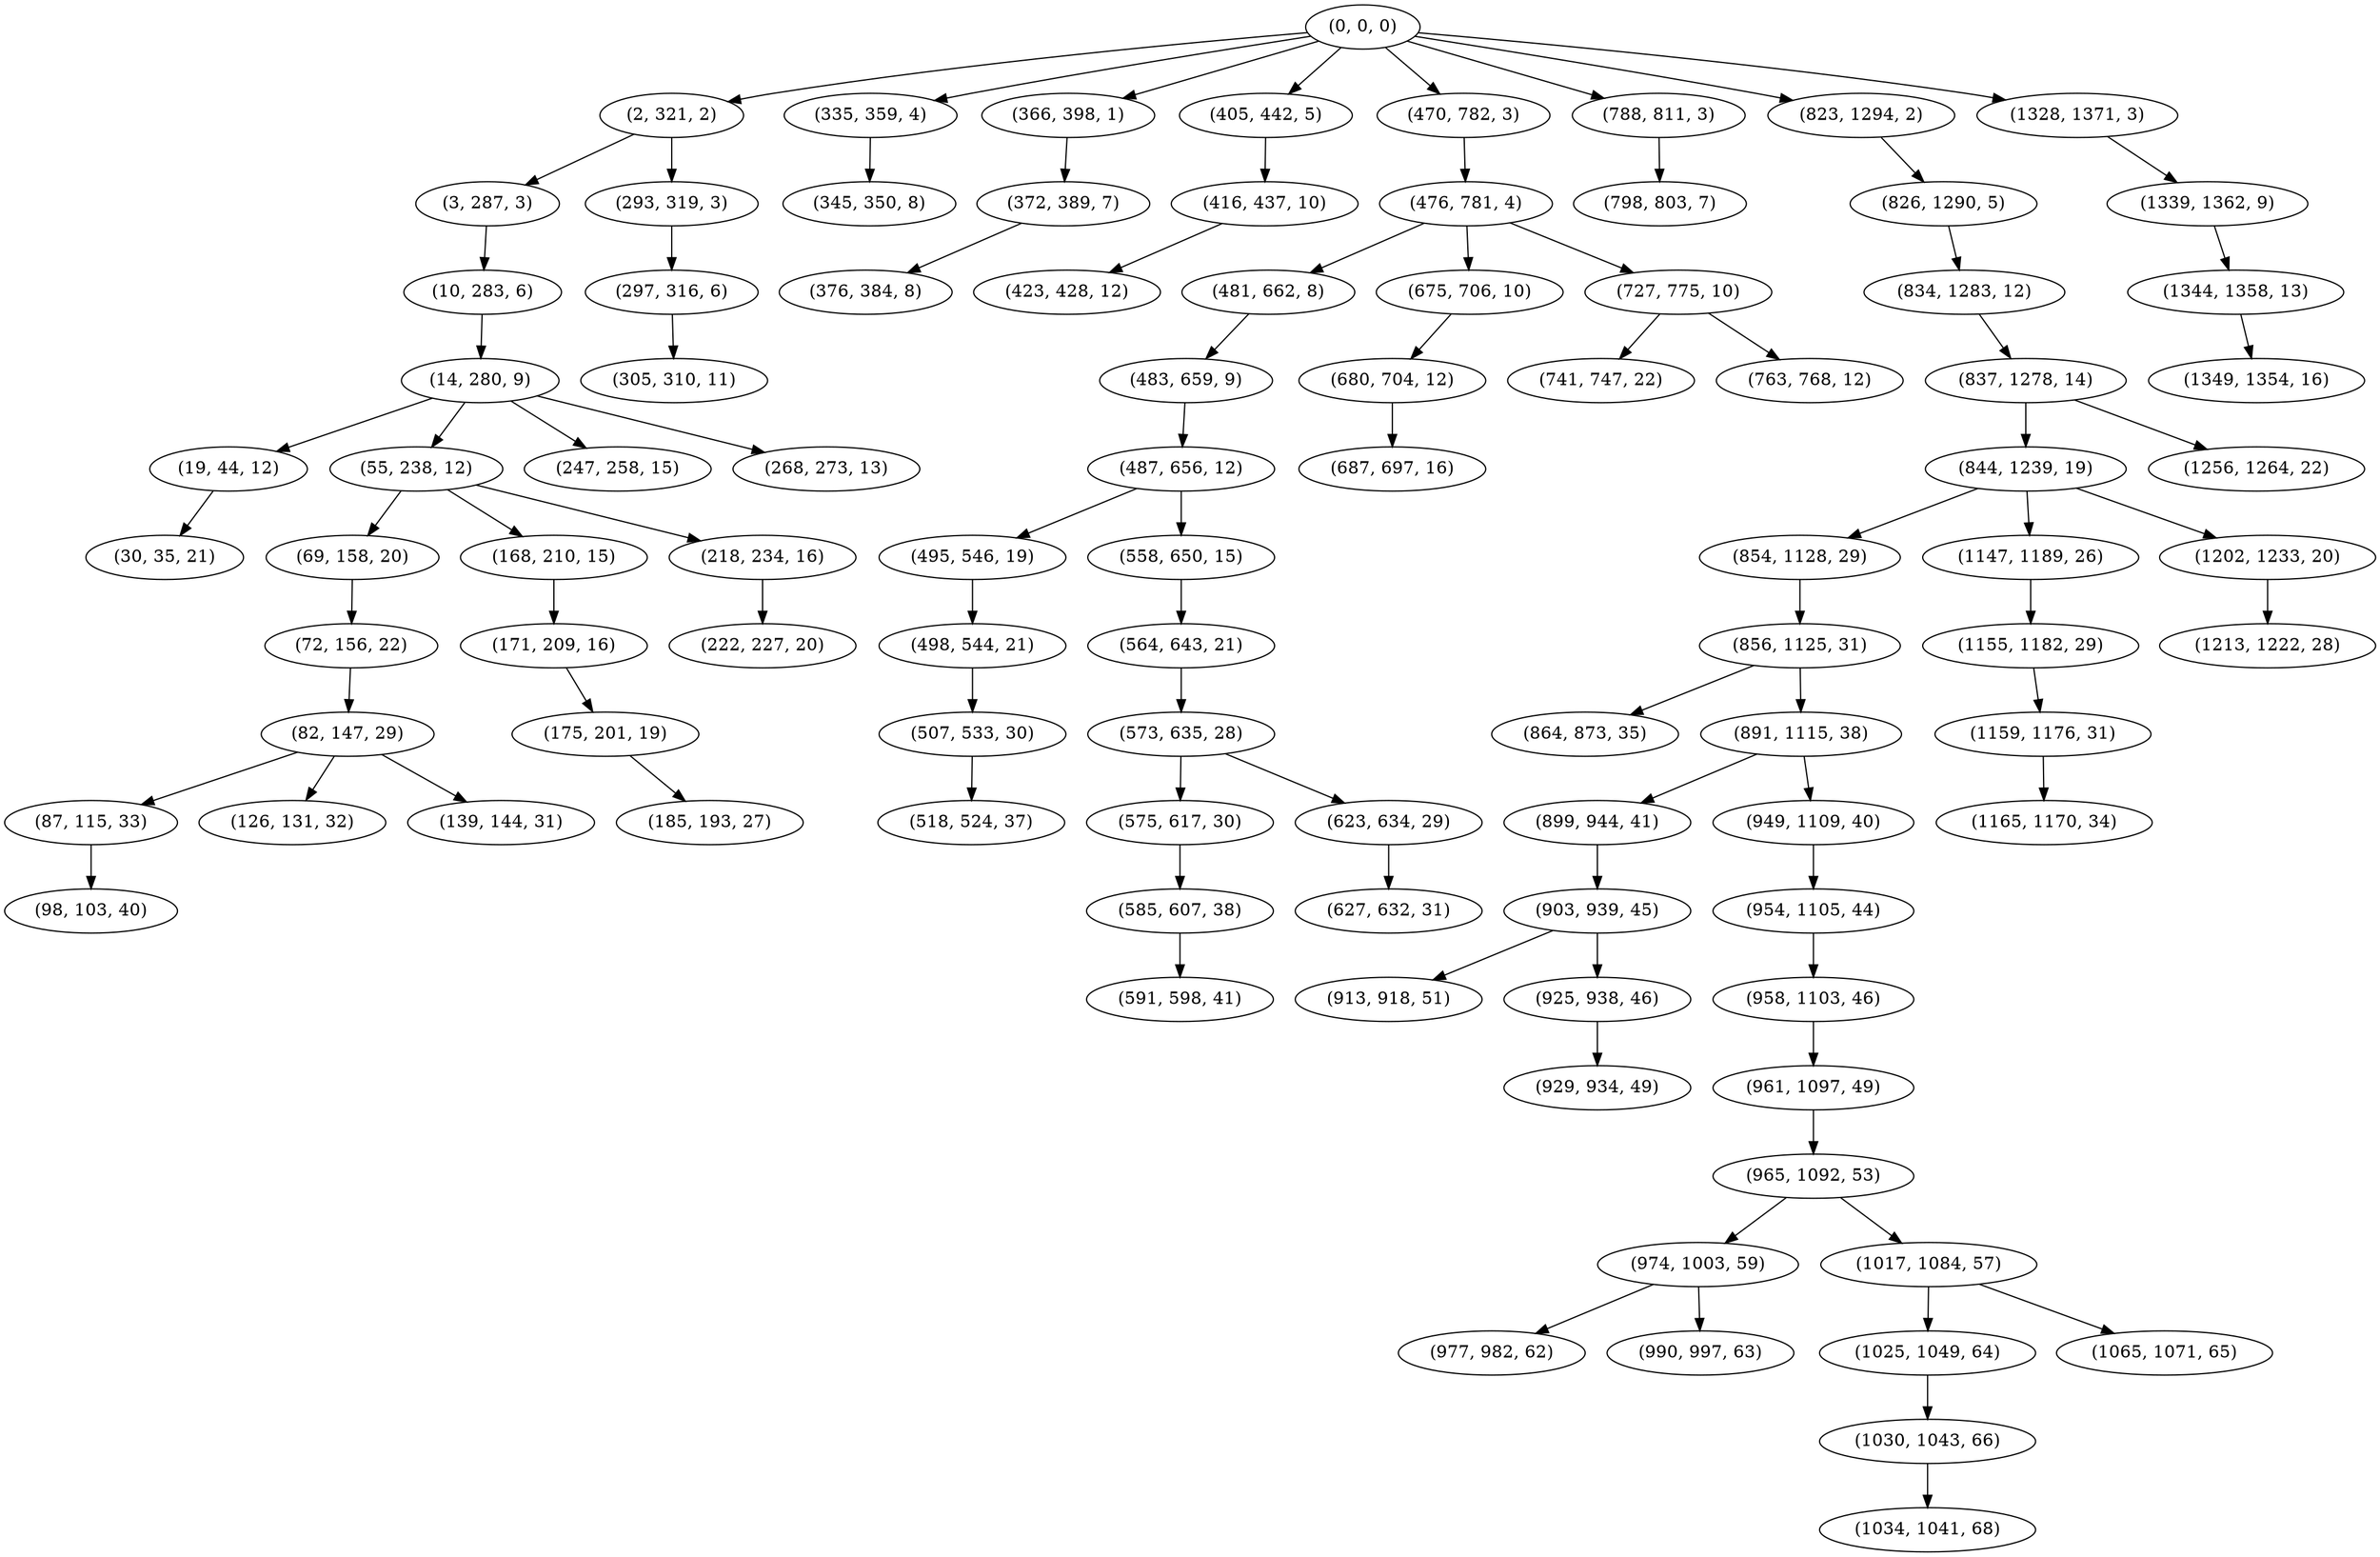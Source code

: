digraph tree {
    "(0, 0, 0)";
    "(2, 321, 2)";
    "(3, 287, 3)";
    "(10, 283, 6)";
    "(14, 280, 9)";
    "(19, 44, 12)";
    "(30, 35, 21)";
    "(55, 238, 12)";
    "(69, 158, 20)";
    "(72, 156, 22)";
    "(82, 147, 29)";
    "(87, 115, 33)";
    "(98, 103, 40)";
    "(126, 131, 32)";
    "(139, 144, 31)";
    "(168, 210, 15)";
    "(171, 209, 16)";
    "(175, 201, 19)";
    "(185, 193, 27)";
    "(218, 234, 16)";
    "(222, 227, 20)";
    "(247, 258, 15)";
    "(268, 273, 13)";
    "(293, 319, 3)";
    "(297, 316, 6)";
    "(305, 310, 11)";
    "(335, 359, 4)";
    "(345, 350, 8)";
    "(366, 398, 1)";
    "(372, 389, 7)";
    "(376, 384, 8)";
    "(405, 442, 5)";
    "(416, 437, 10)";
    "(423, 428, 12)";
    "(470, 782, 3)";
    "(476, 781, 4)";
    "(481, 662, 8)";
    "(483, 659, 9)";
    "(487, 656, 12)";
    "(495, 546, 19)";
    "(498, 544, 21)";
    "(507, 533, 30)";
    "(518, 524, 37)";
    "(558, 650, 15)";
    "(564, 643, 21)";
    "(573, 635, 28)";
    "(575, 617, 30)";
    "(585, 607, 38)";
    "(591, 598, 41)";
    "(623, 634, 29)";
    "(627, 632, 31)";
    "(675, 706, 10)";
    "(680, 704, 12)";
    "(687, 697, 16)";
    "(727, 775, 10)";
    "(741, 747, 22)";
    "(763, 768, 12)";
    "(788, 811, 3)";
    "(798, 803, 7)";
    "(823, 1294, 2)";
    "(826, 1290, 5)";
    "(834, 1283, 12)";
    "(837, 1278, 14)";
    "(844, 1239, 19)";
    "(854, 1128, 29)";
    "(856, 1125, 31)";
    "(864, 873, 35)";
    "(891, 1115, 38)";
    "(899, 944, 41)";
    "(903, 939, 45)";
    "(913, 918, 51)";
    "(925, 938, 46)";
    "(929, 934, 49)";
    "(949, 1109, 40)";
    "(954, 1105, 44)";
    "(958, 1103, 46)";
    "(961, 1097, 49)";
    "(965, 1092, 53)";
    "(974, 1003, 59)";
    "(977, 982, 62)";
    "(990, 997, 63)";
    "(1017, 1084, 57)";
    "(1025, 1049, 64)";
    "(1030, 1043, 66)";
    "(1034, 1041, 68)";
    "(1065, 1071, 65)";
    "(1147, 1189, 26)";
    "(1155, 1182, 29)";
    "(1159, 1176, 31)";
    "(1165, 1170, 34)";
    "(1202, 1233, 20)";
    "(1213, 1222, 28)";
    "(1256, 1264, 22)";
    "(1328, 1371, 3)";
    "(1339, 1362, 9)";
    "(1344, 1358, 13)";
    "(1349, 1354, 16)";
    "(0, 0, 0)" -> "(2, 321, 2)";
    "(0, 0, 0)" -> "(335, 359, 4)";
    "(0, 0, 0)" -> "(366, 398, 1)";
    "(0, 0, 0)" -> "(405, 442, 5)";
    "(0, 0, 0)" -> "(470, 782, 3)";
    "(0, 0, 0)" -> "(788, 811, 3)";
    "(0, 0, 0)" -> "(823, 1294, 2)";
    "(0, 0, 0)" -> "(1328, 1371, 3)";
    "(2, 321, 2)" -> "(3, 287, 3)";
    "(2, 321, 2)" -> "(293, 319, 3)";
    "(3, 287, 3)" -> "(10, 283, 6)";
    "(10, 283, 6)" -> "(14, 280, 9)";
    "(14, 280, 9)" -> "(19, 44, 12)";
    "(14, 280, 9)" -> "(55, 238, 12)";
    "(14, 280, 9)" -> "(247, 258, 15)";
    "(14, 280, 9)" -> "(268, 273, 13)";
    "(19, 44, 12)" -> "(30, 35, 21)";
    "(55, 238, 12)" -> "(69, 158, 20)";
    "(55, 238, 12)" -> "(168, 210, 15)";
    "(55, 238, 12)" -> "(218, 234, 16)";
    "(69, 158, 20)" -> "(72, 156, 22)";
    "(72, 156, 22)" -> "(82, 147, 29)";
    "(82, 147, 29)" -> "(87, 115, 33)";
    "(82, 147, 29)" -> "(126, 131, 32)";
    "(82, 147, 29)" -> "(139, 144, 31)";
    "(87, 115, 33)" -> "(98, 103, 40)";
    "(168, 210, 15)" -> "(171, 209, 16)";
    "(171, 209, 16)" -> "(175, 201, 19)";
    "(175, 201, 19)" -> "(185, 193, 27)";
    "(218, 234, 16)" -> "(222, 227, 20)";
    "(293, 319, 3)" -> "(297, 316, 6)";
    "(297, 316, 6)" -> "(305, 310, 11)";
    "(335, 359, 4)" -> "(345, 350, 8)";
    "(366, 398, 1)" -> "(372, 389, 7)";
    "(372, 389, 7)" -> "(376, 384, 8)";
    "(405, 442, 5)" -> "(416, 437, 10)";
    "(416, 437, 10)" -> "(423, 428, 12)";
    "(470, 782, 3)" -> "(476, 781, 4)";
    "(476, 781, 4)" -> "(481, 662, 8)";
    "(476, 781, 4)" -> "(675, 706, 10)";
    "(476, 781, 4)" -> "(727, 775, 10)";
    "(481, 662, 8)" -> "(483, 659, 9)";
    "(483, 659, 9)" -> "(487, 656, 12)";
    "(487, 656, 12)" -> "(495, 546, 19)";
    "(487, 656, 12)" -> "(558, 650, 15)";
    "(495, 546, 19)" -> "(498, 544, 21)";
    "(498, 544, 21)" -> "(507, 533, 30)";
    "(507, 533, 30)" -> "(518, 524, 37)";
    "(558, 650, 15)" -> "(564, 643, 21)";
    "(564, 643, 21)" -> "(573, 635, 28)";
    "(573, 635, 28)" -> "(575, 617, 30)";
    "(573, 635, 28)" -> "(623, 634, 29)";
    "(575, 617, 30)" -> "(585, 607, 38)";
    "(585, 607, 38)" -> "(591, 598, 41)";
    "(623, 634, 29)" -> "(627, 632, 31)";
    "(675, 706, 10)" -> "(680, 704, 12)";
    "(680, 704, 12)" -> "(687, 697, 16)";
    "(727, 775, 10)" -> "(741, 747, 22)";
    "(727, 775, 10)" -> "(763, 768, 12)";
    "(788, 811, 3)" -> "(798, 803, 7)";
    "(823, 1294, 2)" -> "(826, 1290, 5)";
    "(826, 1290, 5)" -> "(834, 1283, 12)";
    "(834, 1283, 12)" -> "(837, 1278, 14)";
    "(837, 1278, 14)" -> "(844, 1239, 19)";
    "(837, 1278, 14)" -> "(1256, 1264, 22)";
    "(844, 1239, 19)" -> "(854, 1128, 29)";
    "(844, 1239, 19)" -> "(1147, 1189, 26)";
    "(844, 1239, 19)" -> "(1202, 1233, 20)";
    "(854, 1128, 29)" -> "(856, 1125, 31)";
    "(856, 1125, 31)" -> "(864, 873, 35)";
    "(856, 1125, 31)" -> "(891, 1115, 38)";
    "(891, 1115, 38)" -> "(899, 944, 41)";
    "(891, 1115, 38)" -> "(949, 1109, 40)";
    "(899, 944, 41)" -> "(903, 939, 45)";
    "(903, 939, 45)" -> "(913, 918, 51)";
    "(903, 939, 45)" -> "(925, 938, 46)";
    "(925, 938, 46)" -> "(929, 934, 49)";
    "(949, 1109, 40)" -> "(954, 1105, 44)";
    "(954, 1105, 44)" -> "(958, 1103, 46)";
    "(958, 1103, 46)" -> "(961, 1097, 49)";
    "(961, 1097, 49)" -> "(965, 1092, 53)";
    "(965, 1092, 53)" -> "(974, 1003, 59)";
    "(965, 1092, 53)" -> "(1017, 1084, 57)";
    "(974, 1003, 59)" -> "(977, 982, 62)";
    "(974, 1003, 59)" -> "(990, 997, 63)";
    "(1017, 1084, 57)" -> "(1025, 1049, 64)";
    "(1017, 1084, 57)" -> "(1065, 1071, 65)";
    "(1025, 1049, 64)" -> "(1030, 1043, 66)";
    "(1030, 1043, 66)" -> "(1034, 1041, 68)";
    "(1147, 1189, 26)" -> "(1155, 1182, 29)";
    "(1155, 1182, 29)" -> "(1159, 1176, 31)";
    "(1159, 1176, 31)" -> "(1165, 1170, 34)";
    "(1202, 1233, 20)" -> "(1213, 1222, 28)";
    "(1328, 1371, 3)" -> "(1339, 1362, 9)";
    "(1339, 1362, 9)" -> "(1344, 1358, 13)";
    "(1344, 1358, 13)" -> "(1349, 1354, 16)";
}
